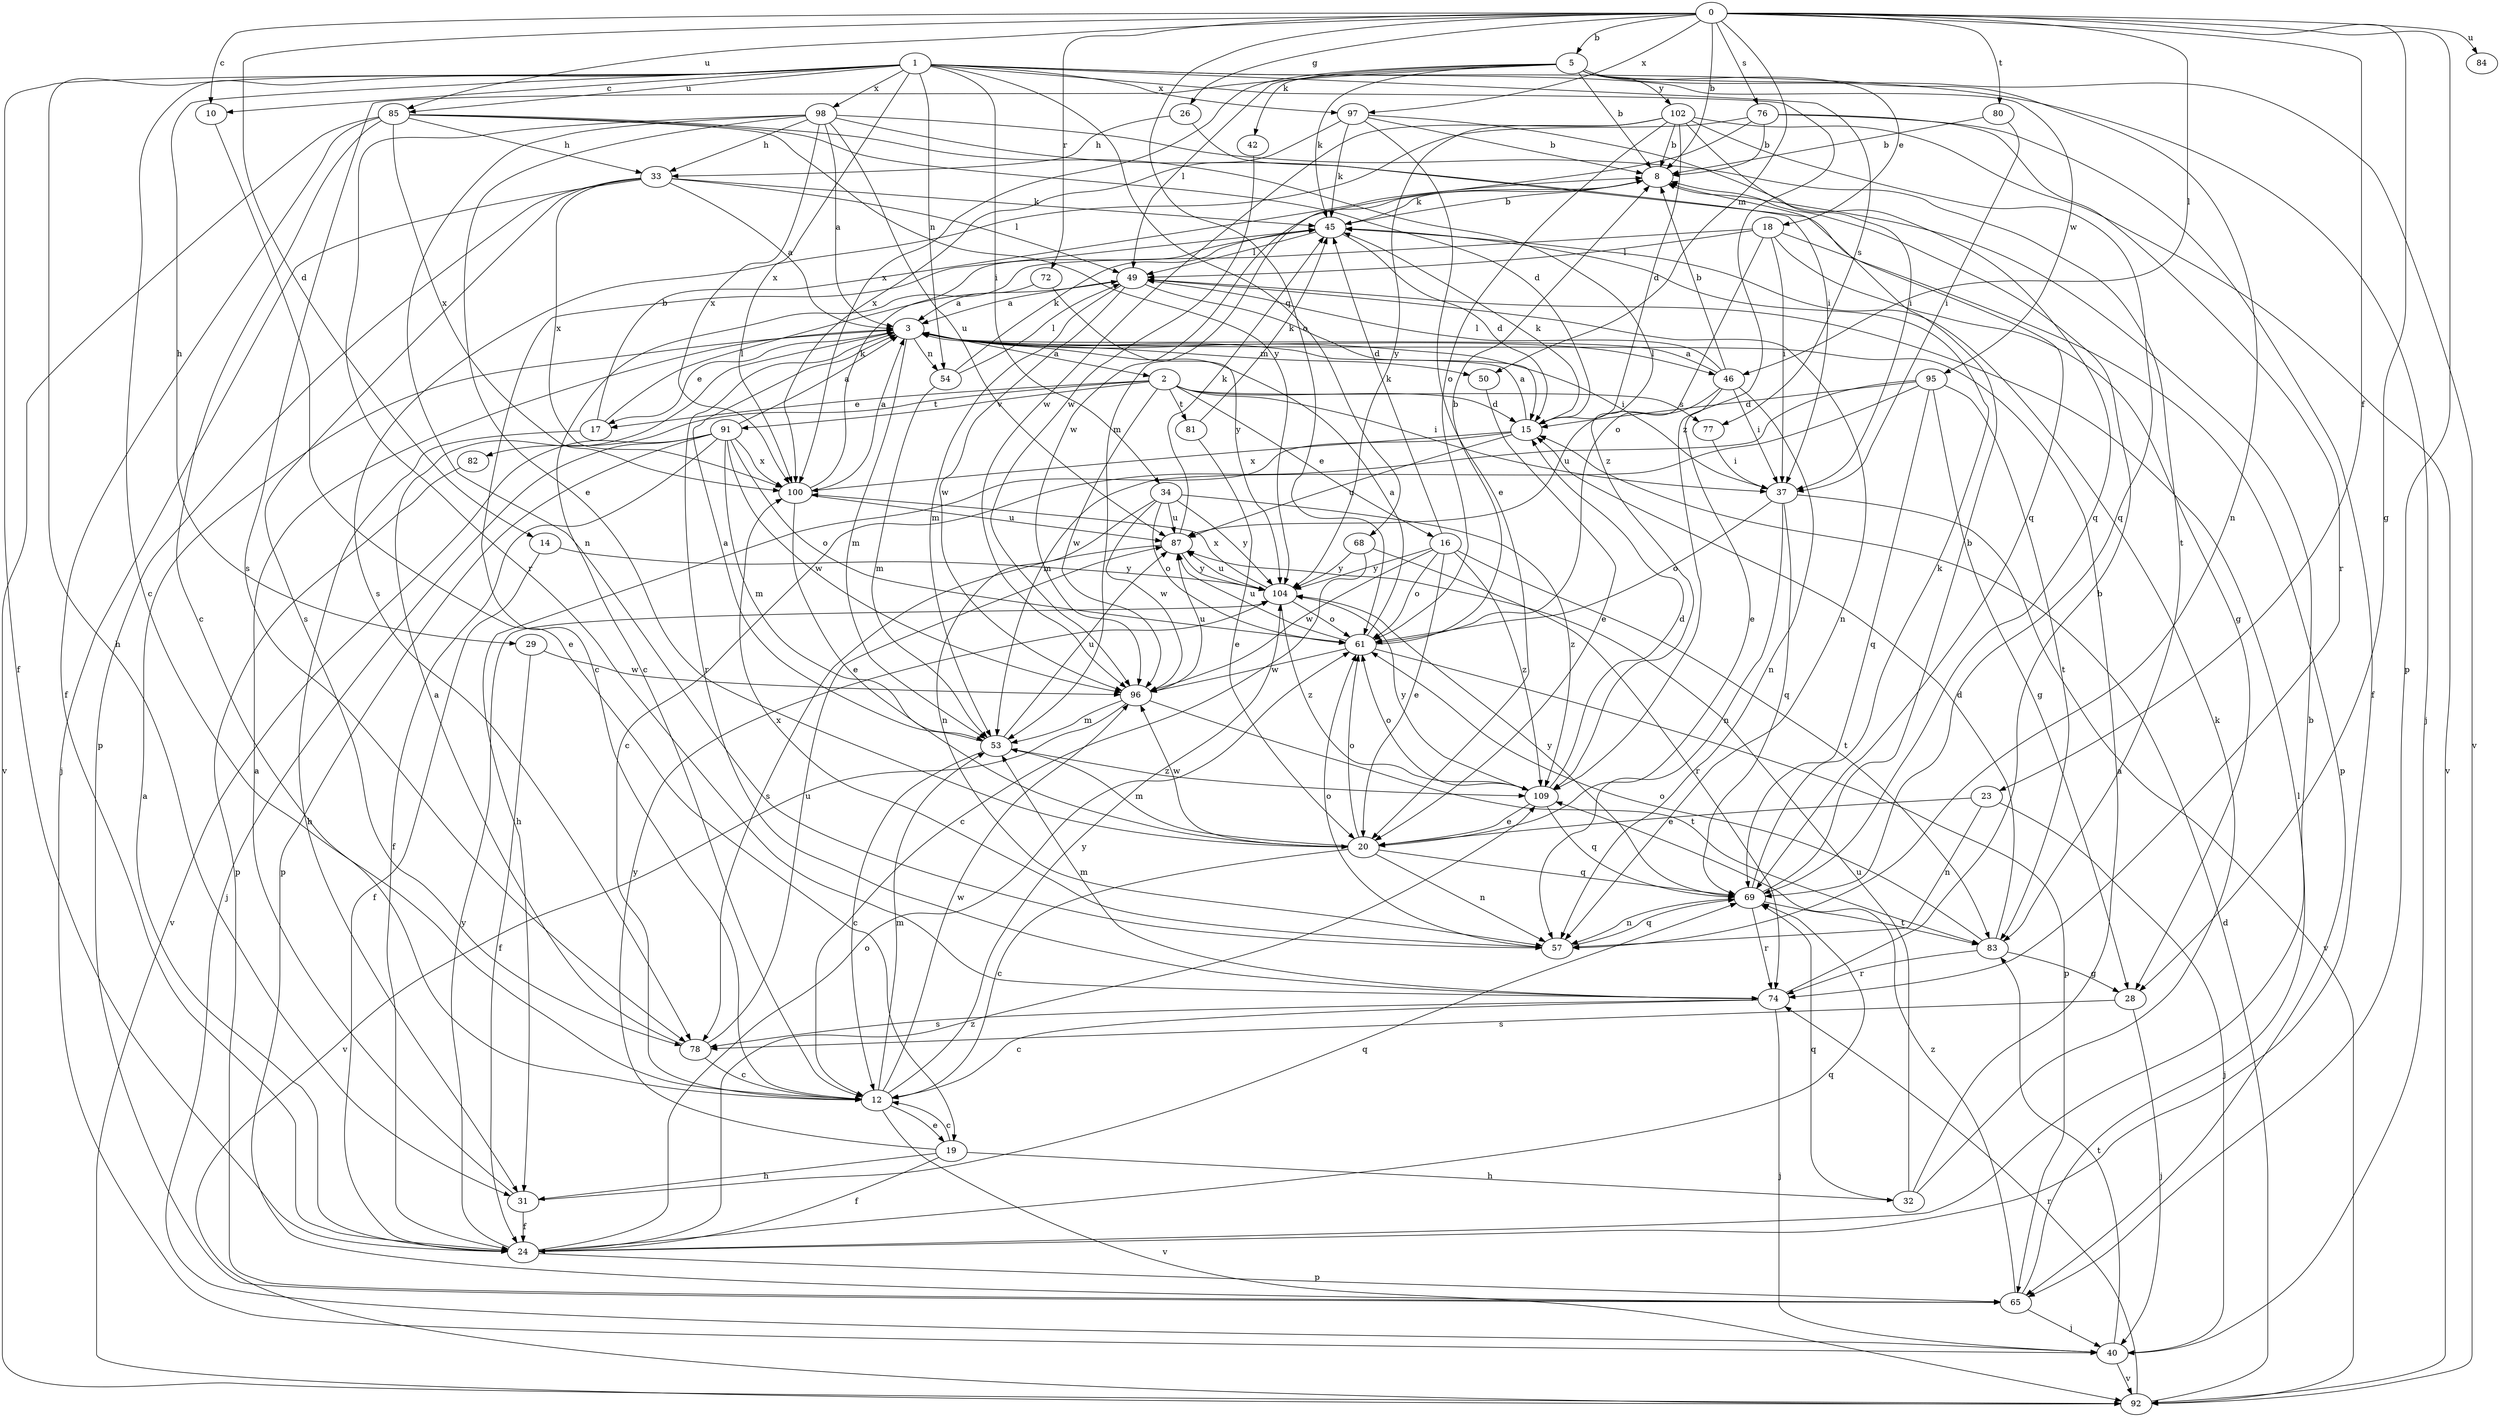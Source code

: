 strict digraph  {
0;
1;
2;
3;
5;
8;
10;
12;
14;
15;
16;
17;
18;
19;
20;
23;
24;
26;
28;
29;
31;
32;
33;
34;
37;
40;
42;
45;
46;
49;
50;
53;
54;
57;
61;
65;
68;
69;
72;
74;
76;
77;
78;
80;
81;
82;
83;
84;
85;
87;
91;
92;
95;
96;
97;
98;
100;
102;
104;
109;
0 -> 5  [label=b];
0 -> 8  [label=b];
0 -> 10  [label=c];
0 -> 14  [label=d];
0 -> 23  [label=f];
0 -> 26  [label=g];
0 -> 28  [label=g];
0 -> 46  [label=l];
0 -> 50  [label=m];
0 -> 61  [label=o];
0 -> 65  [label=p];
0 -> 72  [label=r];
0 -> 76  [label=s];
0 -> 80  [label=t];
0 -> 84  [label=u];
0 -> 85  [label=u];
0 -> 97  [label=x];
1 -> 10  [label=c];
1 -> 12  [label=c];
1 -> 24  [label=f];
1 -> 29  [label=h];
1 -> 31  [label=h];
1 -> 34  [label=i];
1 -> 40  [label=j];
1 -> 54  [label=n];
1 -> 68  [label=q];
1 -> 77  [label=s];
1 -> 85  [label=u];
1 -> 95  [label=w];
1 -> 97  [label=x];
1 -> 98  [label=x];
1 -> 100  [label=x];
1 -> 109  [label=z];
2 -> 15  [label=d];
2 -> 16  [label=e];
2 -> 17  [label=e];
2 -> 37  [label=i];
2 -> 77  [label=s];
2 -> 81  [label=t];
2 -> 82  [label=t];
2 -> 91  [label=v];
2 -> 96  [label=w];
3 -> 2  [label=a];
3 -> 17  [label=e];
3 -> 37  [label=i];
3 -> 46  [label=l];
3 -> 50  [label=m];
3 -> 53  [label=m];
3 -> 54  [label=n];
3 -> 74  [label=r];
5 -> 8  [label=b];
5 -> 18  [label=e];
5 -> 42  [label=k];
5 -> 45  [label=k];
5 -> 49  [label=l];
5 -> 57  [label=n];
5 -> 78  [label=s];
5 -> 92  [label=v];
5 -> 100  [label=x];
5 -> 102  [label=y];
8 -> 45  [label=k];
8 -> 96  [label=w];
10 -> 19  [label=e];
12 -> 19  [label=e];
12 -> 53  [label=m];
12 -> 92  [label=v];
12 -> 96  [label=w];
12 -> 104  [label=y];
14 -> 24  [label=f];
14 -> 104  [label=y];
15 -> 3  [label=a];
15 -> 31  [label=h];
15 -> 45  [label=k];
15 -> 87  [label=u];
15 -> 100  [label=x];
16 -> 20  [label=e];
16 -> 45  [label=k];
16 -> 61  [label=o];
16 -> 83  [label=t];
16 -> 96  [label=w];
16 -> 104  [label=y];
16 -> 109  [label=z];
17 -> 8  [label=b];
17 -> 31  [label=h];
17 -> 49  [label=l];
18 -> 12  [label=c];
18 -> 28  [label=g];
18 -> 37  [label=i];
18 -> 49  [label=l];
18 -> 61  [label=o];
18 -> 65  [label=p];
19 -> 12  [label=c];
19 -> 24  [label=f];
19 -> 31  [label=h];
19 -> 32  [label=h];
19 -> 104  [label=y];
20 -> 12  [label=c];
20 -> 53  [label=m];
20 -> 57  [label=n];
20 -> 61  [label=o];
20 -> 69  [label=q];
20 -> 96  [label=w];
23 -> 20  [label=e];
23 -> 40  [label=j];
23 -> 57  [label=n];
24 -> 3  [label=a];
24 -> 8  [label=b];
24 -> 61  [label=o];
24 -> 65  [label=p];
24 -> 69  [label=q];
24 -> 104  [label=y];
24 -> 109  [label=z];
26 -> 33  [label=h];
26 -> 37  [label=i];
28 -> 40  [label=j];
28 -> 78  [label=s];
29 -> 24  [label=f];
29 -> 96  [label=w];
31 -> 3  [label=a];
31 -> 24  [label=f];
31 -> 69  [label=q];
32 -> 3  [label=a];
32 -> 45  [label=k];
32 -> 69  [label=q];
32 -> 87  [label=u];
33 -> 3  [label=a];
33 -> 40  [label=j];
33 -> 45  [label=k];
33 -> 49  [label=l];
33 -> 65  [label=p];
33 -> 78  [label=s];
33 -> 100  [label=x];
34 -> 57  [label=n];
34 -> 61  [label=o];
34 -> 87  [label=u];
34 -> 96  [label=w];
34 -> 104  [label=y];
34 -> 109  [label=z];
37 -> 57  [label=n];
37 -> 61  [label=o];
37 -> 69  [label=q];
37 -> 92  [label=v];
40 -> 83  [label=t];
40 -> 92  [label=v];
42 -> 96  [label=w];
45 -> 8  [label=b];
45 -> 12  [label=c];
45 -> 15  [label=d];
45 -> 49  [label=l];
46 -> 3  [label=a];
46 -> 8  [label=b];
46 -> 20  [label=e];
46 -> 37  [label=i];
46 -> 49  [label=l];
46 -> 57  [label=n];
46 -> 87  [label=u];
49 -> 3  [label=a];
49 -> 15  [label=d];
49 -> 53  [label=m];
49 -> 57  [label=n];
49 -> 96  [label=w];
50 -> 20  [label=e];
53 -> 3  [label=a];
53 -> 12  [label=c];
53 -> 87  [label=u];
53 -> 109  [label=z];
54 -> 45  [label=k];
54 -> 49  [label=l];
54 -> 53  [label=m];
57 -> 61  [label=o];
57 -> 69  [label=q];
57 -> 100  [label=x];
61 -> 3  [label=a];
61 -> 8  [label=b];
61 -> 65  [label=p];
61 -> 87  [label=u];
61 -> 96  [label=w];
65 -> 40  [label=j];
65 -> 49  [label=l];
65 -> 109  [label=z];
68 -> 12  [label=c];
68 -> 74  [label=r];
68 -> 104  [label=y];
69 -> 8  [label=b];
69 -> 45  [label=k];
69 -> 57  [label=n];
69 -> 74  [label=r];
69 -> 83  [label=t];
69 -> 104  [label=y];
72 -> 3  [label=a];
72 -> 104  [label=y];
74 -> 8  [label=b];
74 -> 12  [label=c];
74 -> 40  [label=j];
74 -> 53  [label=m];
74 -> 78  [label=s];
76 -> 8  [label=b];
76 -> 24  [label=f];
76 -> 53  [label=m];
76 -> 74  [label=r];
76 -> 78  [label=s];
77 -> 37  [label=i];
78 -> 3  [label=a];
78 -> 12  [label=c];
78 -> 87  [label=u];
80 -> 8  [label=b];
80 -> 37  [label=i];
81 -> 20  [label=e];
81 -> 45  [label=k];
82 -> 65  [label=p];
83 -> 15  [label=d];
83 -> 28  [label=g];
83 -> 61  [label=o];
83 -> 74  [label=r];
85 -> 12  [label=c];
85 -> 15  [label=d];
85 -> 24  [label=f];
85 -> 33  [label=h];
85 -> 92  [label=v];
85 -> 100  [label=x];
85 -> 104  [label=y];
85 -> 109  [label=z];
87 -> 45  [label=k];
87 -> 78  [label=s];
87 -> 104  [label=y];
91 -> 3  [label=a];
91 -> 24  [label=f];
91 -> 40  [label=j];
91 -> 53  [label=m];
91 -> 61  [label=o];
91 -> 65  [label=p];
91 -> 92  [label=v];
91 -> 96  [label=w];
91 -> 100  [label=x];
92 -> 15  [label=d];
92 -> 74  [label=r];
95 -> 12  [label=c];
95 -> 15  [label=d];
95 -> 28  [label=g];
95 -> 53  [label=m];
95 -> 69  [label=q];
95 -> 83  [label=t];
96 -> 53  [label=m];
96 -> 83  [label=t];
96 -> 87  [label=u];
96 -> 92  [label=v];
97 -> 8  [label=b];
97 -> 20  [label=e];
97 -> 45  [label=k];
97 -> 69  [label=q];
97 -> 100  [label=x];
98 -> 3  [label=a];
98 -> 20  [label=e];
98 -> 33  [label=h];
98 -> 57  [label=n];
98 -> 69  [label=q];
98 -> 74  [label=r];
98 -> 83  [label=t];
98 -> 87  [label=u];
98 -> 100  [label=x];
100 -> 3  [label=a];
100 -> 20  [label=e];
100 -> 45  [label=k];
100 -> 87  [label=u];
102 -> 8  [label=b];
102 -> 15  [label=d];
102 -> 37  [label=i];
102 -> 61  [label=o];
102 -> 69  [label=q];
102 -> 92  [label=v];
102 -> 96  [label=w];
102 -> 104  [label=y];
104 -> 61  [label=o];
104 -> 87  [label=u];
104 -> 100  [label=x];
104 -> 109  [label=z];
109 -> 15  [label=d];
109 -> 20  [label=e];
109 -> 61  [label=o];
109 -> 69  [label=q];
109 -> 104  [label=y];
}
